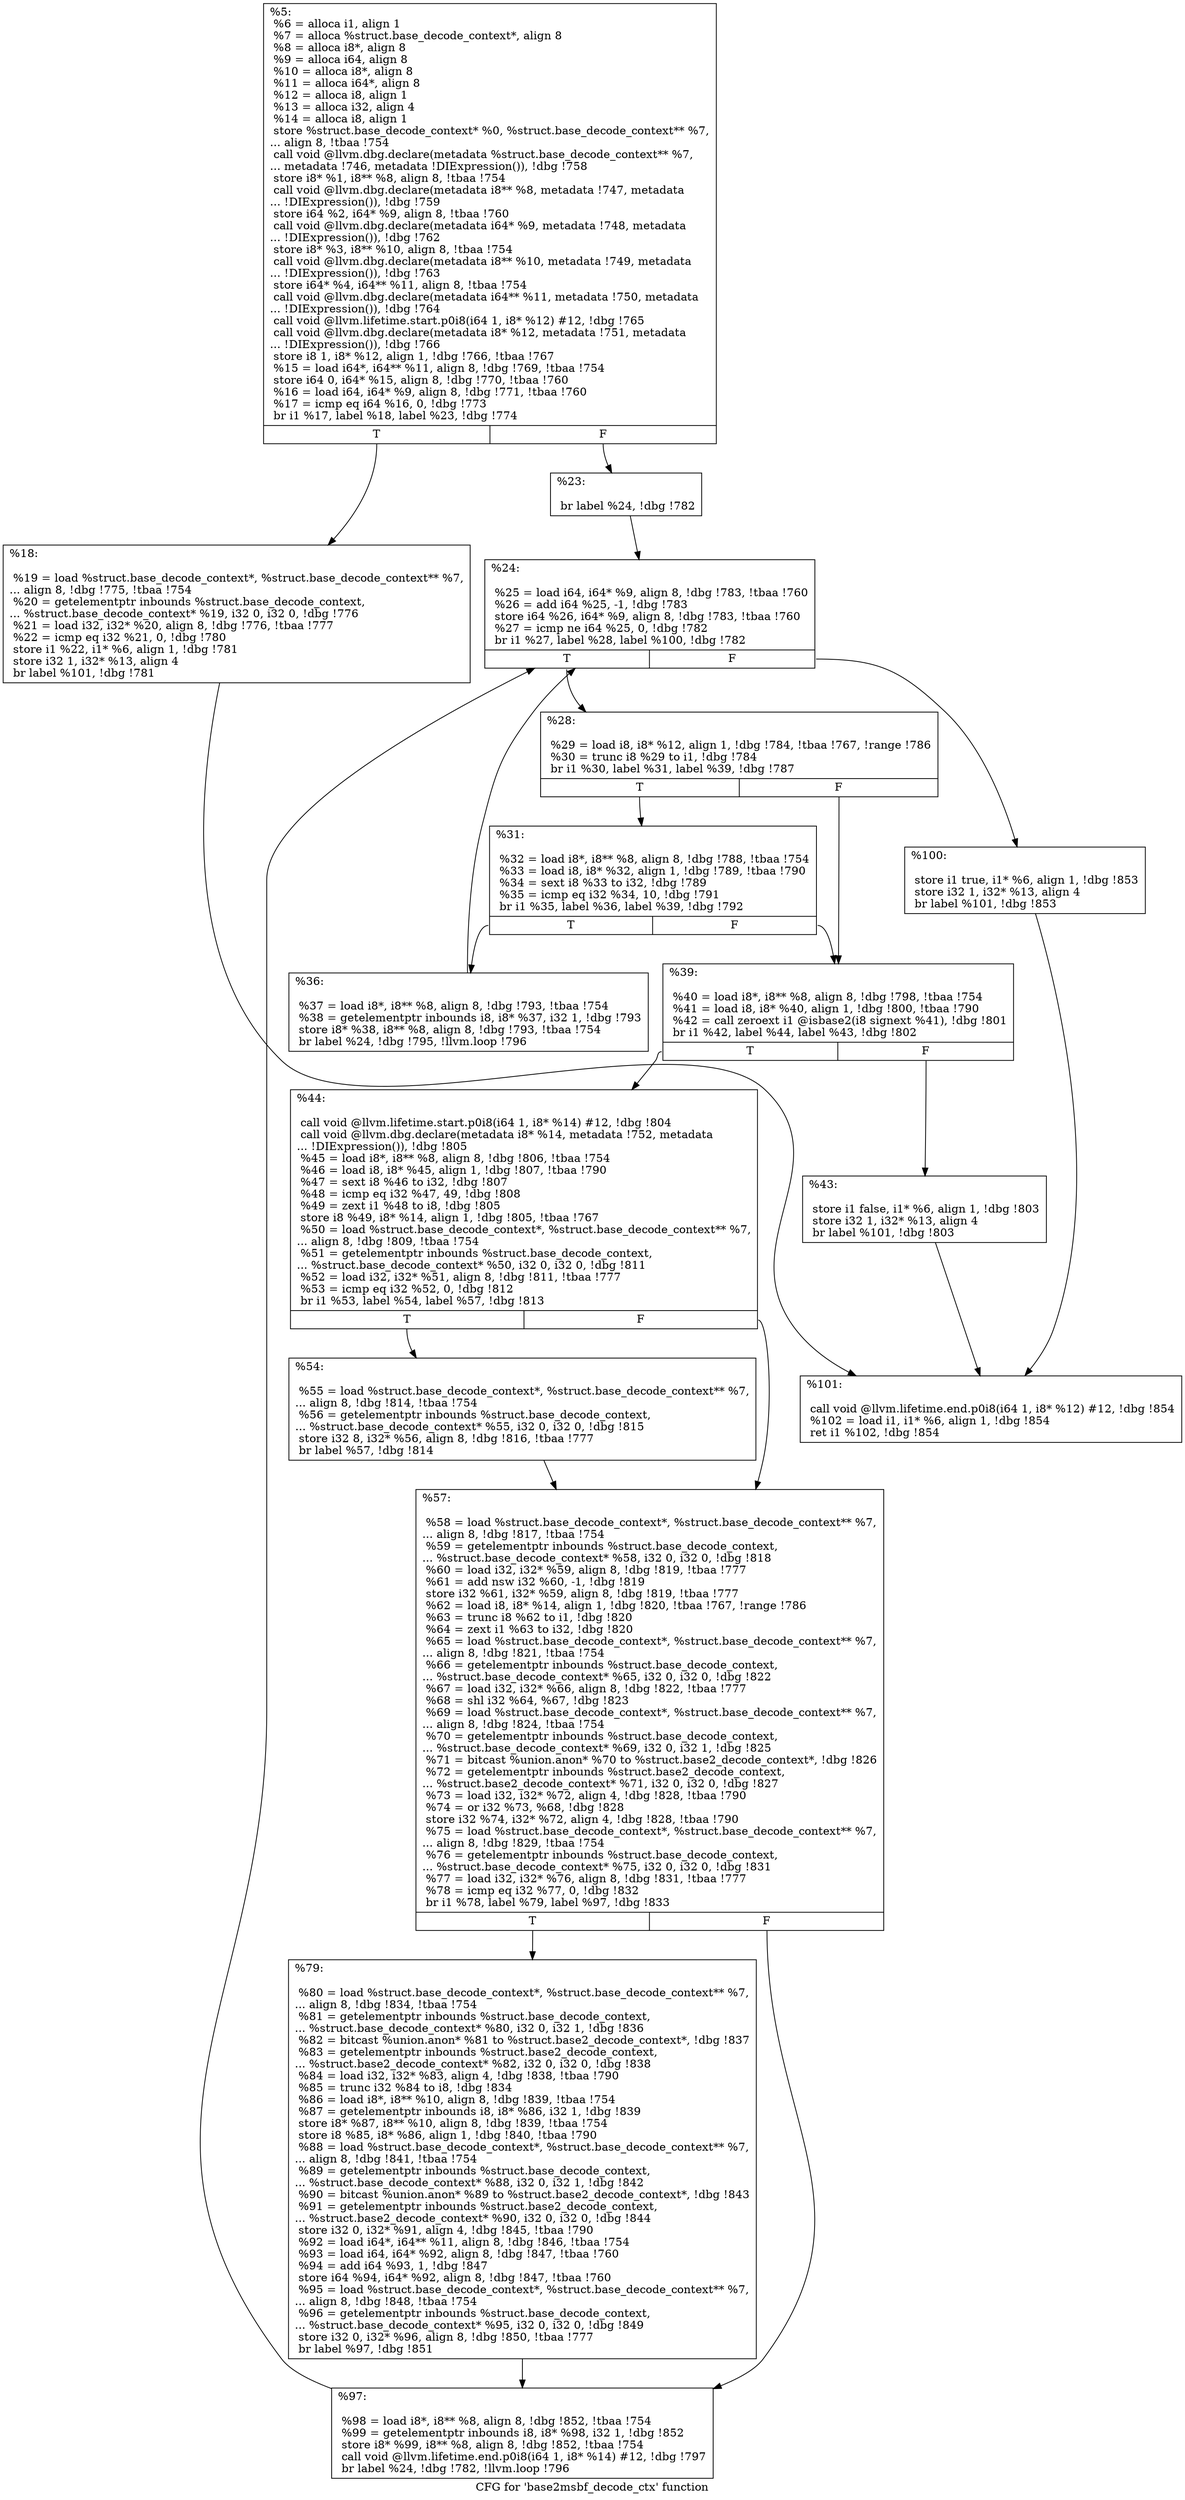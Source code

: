 digraph "CFG for 'base2msbf_decode_ctx' function" {
	label="CFG for 'base2msbf_decode_ctx' function";

	Node0xd53b70 [shape=record,label="{%5:\l  %6 = alloca i1, align 1\l  %7 = alloca %struct.base_decode_context*, align 8\l  %8 = alloca i8*, align 8\l  %9 = alloca i64, align 8\l  %10 = alloca i8*, align 8\l  %11 = alloca i64*, align 8\l  %12 = alloca i8, align 1\l  %13 = alloca i32, align 4\l  %14 = alloca i8, align 1\l  store %struct.base_decode_context* %0, %struct.base_decode_context** %7,\l... align 8, !tbaa !754\l  call void @llvm.dbg.declare(metadata %struct.base_decode_context** %7,\l... metadata !746, metadata !DIExpression()), !dbg !758\l  store i8* %1, i8** %8, align 8, !tbaa !754\l  call void @llvm.dbg.declare(metadata i8** %8, metadata !747, metadata\l... !DIExpression()), !dbg !759\l  store i64 %2, i64* %9, align 8, !tbaa !760\l  call void @llvm.dbg.declare(metadata i64* %9, metadata !748, metadata\l... !DIExpression()), !dbg !762\l  store i8* %3, i8** %10, align 8, !tbaa !754\l  call void @llvm.dbg.declare(metadata i8** %10, metadata !749, metadata\l... !DIExpression()), !dbg !763\l  store i64* %4, i64** %11, align 8, !tbaa !754\l  call void @llvm.dbg.declare(metadata i64** %11, metadata !750, metadata\l... !DIExpression()), !dbg !764\l  call void @llvm.lifetime.start.p0i8(i64 1, i8* %12) #12, !dbg !765\l  call void @llvm.dbg.declare(metadata i8* %12, metadata !751, metadata\l... !DIExpression()), !dbg !766\l  store i8 1, i8* %12, align 1, !dbg !766, !tbaa !767\l  %15 = load i64*, i64** %11, align 8, !dbg !769, !tbaa !754\l  store i64 0, i64* %15, align 8, !dbg !770, !tbaa !760\l  %16 = load i64, i64* %9, align 8, !dbg !771, !tbaa !760\l  %17 = icmp eq i64 %16, 0, !dbg !773\l  br i1 %17, label %18, label %23, !dbg !774\l|{<s0>T|<s1>F}}"];
	Node0xd53b70:s0 -> Node0xd575b0;
	Node0xd53b70:s1 -> Node0xd57600;
	Node0xd575b0 [shape=record,label="{%18:\l\l  %19 = load %struct.base_decode_context*, %struct.base_decode_context** %7,\l... align 8, !dbg !775, !tbaa !754\l  %20 = getelementptr inbounds %struct.base_decode_context,\l... %struct.base_decode_context* %19, i32 0, i32 0, !dbg !776\l  %21 = load i32, i32* %20, align 8, !dbg !776, !tbaa !777\l  %22 = icmp eq i32 %21, 0, !dbg !780\l  store i1 %22, i1* %6, align 1, !dbg !781\l  store i32 1, i32* %13, align 4\l  br label %101, !dbg !781\l}"];
	Node0xd575b0 -> Node0xd57a10;
	Node0xd57600 [shape=record,label="{%23:\l\l  br label %24, !dbg !782\l}"];
	Node0xd57600 -> Node0xd57650;
	Node0xd57650 [shape=record,label="{%24:\l\l  %25 = load i64, i64* %9, align 8, !dbg !783, !tbaa !760\l  %26 = add i64 %25, -1, !dbg !783\l  store i64 %26, i64* %9, align 8, !dbg !783, !tbaa !760\l  %27 = icmp ne i64 %25, 0, !dbg !782\l  br i1 %27, label %28, label %100, !dbg !782\l|{<s0>T|<s1>F}}"];
	Node0xd57650:s0 -> Node0xd576a0;
	Node0xd57650:s1 -> Node0xd579c0;
	Node0xd576a0 [shape=record,label="{%28:\l\l  %29 = load i8, i8* %12, align 1, !dbg !784, !tbaa !767, !range !786\l  %30 = trunc i8 %29 to i1, !dbg !784\l  br i1 %30, label %31, label %39, !dbg !787\l|{<s0>T|<s1>F}}"];
	Node0xd576a0:s0 -> Node0xd576f0;
	Node0xd576a0:s1 -> Node0xd57790;
	Node0xd576f0 [shape=record,label="{%31:\l\l  %32 = load i8*, i8** %8, align 8, !dbg !788, !tbaa !754\l  %33 = load i8, i8* %32, align 1, !dbg !789, !tbaa !790\l  %34 = sext i8 %33 to i32, !dbg !789\l  %35 = icmp eq i32 %34, 10, !dbg !791\l  br i1 %35, label %36, label %39, !dbg !792\l|{<s0>T|<s1>F}}"];
	Node0xd576f0:s0 -> Node0xd57740;
	Node0xd576f0:s1 -> Node0xd57790;
	Node0xd57740 [shape=record,label="{%36:\l\l  %37 = load i8*, i8** %8, align 8, !dbg !793, !tbaa !754\l  %38 = getelementptr inbounds i8, i8* %37, i32 1, !dbg !793\l  store i8* %38, i8** %8, align 8, !dbg !793, !tbaa !754\l  br label %24, !dbg !795, !llvm.loop !796\l}"];
	Node0xd57740 -> Node0xd57650;
	Node0xd57790 [shape=record,label="{%39:\l\l  %40 = load i8*, i8** %8, align 8, !dbg !798, !tbaa !754\l  %41 = load i8, i8* %40, align 1, !dbg !800, !tbaa !790\l  %42 = call zeroext i1 @isbase2(i8 signext %41), !dbg !801\l  br i1 %42, label %44, label %43, !dbg !802\l|{<s0>T|<s1>F}}"];
	Node0xd57790:s0 -> Node0xd57830;
	Node0xd57790:s1 -> Node0xd577e0;
	Node0xd577e0 [shape=record,label="{%43:\l\l  store i1 false, i1* %6, align 1, !dbg !803\l  store i32 1, i32* %13, align 4\l  br label %101, !dbg !803\l}"];
	Node0xd577e0 -> Node0xd57a10;
	Node0xd57830 [shape=record,label="{%44:\l\l  call void @llvm.lifetime.start.p0i8(i64 1, i8* %14) #12, !dbg !804\l  call void @llvm.dbg.declare(metadata i8* %14, metadata !752, metadata\l... !DIExpression()), !dbg !805\l  %45 = load i8*, i8** %8, align 8, !dbg !806, !tbaa !754\l  %46 = load i8, i8* %45, align 1, !dbg !807, !tbaa !790\l  %47 = sext i8 %46 to i32, !dbg !807\l  %48 = icmp eq i32 %47, 49, !dbg !808\l  %49 = zext i1 %48 to i8, !dbg !805\l  store i8 %49, i8* %14, align 1, !dbg !805, !tbaa !767\l  %50 = load %struct.base_decode_context*, %struct.base_decode_context** %7,\l... align 8, !dbg !809, !tbaa !754\l  %51 = getelementptr inbounds %struct.base_decode_context,\l... %struct.base_decode_context* %50, i32 0, i32 0, !dbg !811\l  %52 = load i32, i32* %51, align 8, !dbg !811, !tbaa !777\l  %53 = icmp eq i32 %52, 0, !dbg !812\l  br i1 %53, label %54, label %57, !dbg !813\l|{<s0>T|<s1>F}}"];
	Node0xd57830:s0 -> Node0xd57880;
	Node0xd57830:s1 -> Node0xd578d0;
	Node0xd57880 [shape=record,label="{%54:\l\l  %55 = load %struct.base_decode_context*, %struct.base_decode_context** %7,\l... align 8, !dbg !814, !tbaa !754\l  %56 = getelementptr inbounds %struct.base_decode_context,\l... %struct.base_decode_context* %55, i32 0, i32 0, !dbg !815\l  store i32 8, i32* %56, align 8, !dbg !816, !tbaa !777\l  br label %57, !dbg !814\l}"];
	Node0xd57880 -> Node0xd578d0;
	Node0xd578d0 [shape=record,label="{%57:\l\l  %58 = load %struct.base_decode_context*, %struct.base_decode_context** %7,\l... align 8, !dbg !817, !tbaa !754\l  %59 = getelementptr inbounds %struct.base_decode_context,\l... %struct.base_decode_context* %58, i32 0, i32 0, !dbg !818\l  %60 = load i32, i32* %59, align 8, !dbg !819, !tbaa !777\l  %61 = add nsw i32 %60, -1, !dbg !819\l  store i32 %61, i32* %59, align 8, !dbg !819, !tbaa !777\l  %62 = load i8, i8* %14, align 1, !dbg !820, !tbaa !767, !range !786\l  %63 = trunc i8 %62 to i1, !dbg !820\l  %64 = zext i1 %63 to i32, !dbg !820\l  %65 = load %struct.base_decode_context*, %struct.base_decode_context** %7,\l... align 8, !dbg !821, !tbaa !754\l  %66 = getelementptr inbounds %struct.base_decode_context,\l... %struct.base_decode_context* %65, i32 0, i32 0, !dbg !822\l  %67 = load i32, i32* %66, align 8, !dbg !822, !tbaa !777\l  %68 = shl i32 %64, %67, !dbg !823\l  %69 = load %struct.base_decode_context*, %struct.base_decode_context** %7,\l... align 8, !dbg !824, !tbaa !754\l  %70 = getelementptr inbounds %struct.base_decode_context,\l... %struct.base_decode_context* %69, i32 0, i32 1, !dbg !825\l  %71 = bitcast %union.anon* %70 to %struct.base2_decode_context*, !dbg !826\l  %72 = getelementptr inbounds %struct.base2_decode_context,\l... %struct.base2_decode_context* %71, i32 0, i32 0, !dbg !827\l  %73 = load i32, i32* %72, align 4, !dbg !828, !tbaa !790\l  %74 = or i32 %73, %68, !dbg !828\l  store i32 %74, i32* %72, align 4, !dbg !828, !tbaa !790\l  %75 = load %struct.base_decode_context*, %struct.base_decode_context** %7,\l... align 8, !dbg !829, !tbaa !754\l  %76 = getelementptr inbounds %struct.base_decode_context,\l... %struct.base_decode_context* %75, i32 0, i32 0, !dbg !831\l  %77 = load i32, i32* %76, align 8, !dbg !831, !tbaa !777\l  %78 = icmp eq i32 %77, 0, !dbg !832\l  br i1 %78, label %79, label %97, !dbg !833\l|{<s0>T|<s1>F}}"];
	Node0xd578d0:s0 -> Node0xd57920;
	Node0xd578d0:s1 -> Node0xd57970;
	Node0xd57920 [shape=record,label="{%79:\l\l  %80 = load %struct.base_decode_context*, %struct.base_decode_context** %7,\l... align 8, !dbg !834, !tbaa !754\l  %81 = getelementptr inbounds %struct.base_decode_context,\l... %struct.base_decode_context* %80, i32 0, i32 1, !dbg !836\l  %82 = bitcast %union.anon* %81 to %struct.base2_decode_context*, !dbg !837\l  %83 = getelementptr inbounds %struct.base2_decode_context,\l... %struct.base2_decode_context* %82, i32 0, i32 0, !dbg !838\l  %84 = load i32, i32* %83, align 4, !dbg !838, !tbaa !790\l  %85 = trunc i32 %84 to i8, !dbg !834\l  %86 = load i8*, i8** %10, align 8, !dbg !839, !tbaa !754\l  %87 = getelementptr inbounds i8, i8* %86, i32 1, !dbg !839\l  store i8* %87, i8** %10, align 8, !dbg !839, !tbaa !754\l  store i8 %85, i8* %86, align 1, !dbg !840, !tbaa !790\l  %88 = load %struct.base_decode_context*, %struct.base_decode_context** %7,\l... align 8, !dbg !841, !tbaa !754\l  %89 = getelementptr inbounds %struct.base_decode_context,\l... %struct.base_decode_context* %88, i32 0, i32 1, !dbg !842\l  %90 = bitcast %union.anon* %89 to %struct.base2_decode_context*, !dbg !843\l  %91 = getelementptr inbounds %struct.base2_decode_context,\l... %struct.base2_decode_context* %90, i32 0, i32 0, !dbg !844\l  store i32 0, i32* %91, align 4, !dbg !845, !tbaa !790\l  %92 = load i64*, i64** %11, align 8, !dbg !846, !tbaa !754\l  %93 = load i64, i64* %92, align 8, !dbg !847, !tbaa !760\l  %94 = add i64 %93, 1, !dbg !847\l  store i64 %94, i64* %92, align 8, !dbg !847, !tbaa !760\l  %95 = load %struct.base_decode_context*, %struct.base_decode_context** %7,\l... align 8, !dbg !848, !tbaa !754\l  %96 = getelementptr inbounds %struct.base_decode_context,\l... %struct.base_decode_context* %95, i32 0, i32 0, !dbg !849\l  store i32 0, i32* %96, align 8, !dbg !850, !tbaa !777\l  br label %97, !dbg !851\l}"];
	Node0xd57920 -> Node0xd57970;
	Node0xd57970 [shape=record,label="{%97:\l\l  %98 = load i8*, i8** %8, align 8, !dbg !852, !tbaa !754\l  %99 = getelementptr inbounds i8, i8* %98, i32 1, !dbg !852\l  store i8* %99, i8** %8, align 8, !dbg !852, !tbaa !754\l  call void @llvm.lifetime.end.p0i8(i64 1, i8* %14) #12, !dbg !797\l  br label %24, !dbg !782, !llvm.loop !796\l}"];
	Node0xd57970 -> Node0xd57650;
	Node0xd579c0 [shape=record,label="{%100:\l\l  store i1 true, i1* %6, align 1, !dbg !853\l  store i32 1, i32* %13, align 4\l  br label %101, !dbg !853\l}"];
	Node0xd579c0 -> Node0xd57a10;
	Node0xd57a10 [shape=record,label="{%101:\l\l  call void @llvm.lifetime.end.p0i8(i64 1, i8* %12) #12, !dbg !854\l  %102 = load i1, i1* %6, align 1, !dbg !854\l  ret i1 %102, !dbg !854\l}"];
}
